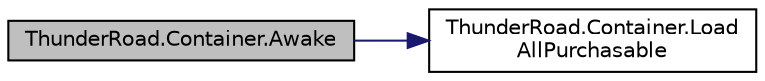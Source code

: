 digraph "ThunderRoad.Container.Awake"
{
 // LATEX_PDF_SIZE
  edge [fontname="Helvetica",fontsize="10",labelfontname="Helvetica",labelfontsize="10"];
  node [fontname="Helvetica",fontsize="10",shape=record];
  rankdir="LR";
  Node1 [label="ThunderRoad.Container.Awake",height=0.2,width=0.4,color="black", fillcolor="grey75", style="filled", fontcolor="black",tooltip="Awakes this instance."];
  Node1 -> Node2 [color="midnightblue",fontsize="10",style="solid",fontname="Helvetica"];
  Node2 [label="ThunderRoad.Container.Load\lAllPurchasable",height=0.2,width=0.4,color="black", fillcolor="white", style="filled",URL="$class_thunder_road_1_1_container.html#af9856566a18fc5252a0c83bce97e43b4",tooltip="Loads all purchasable."];
}
